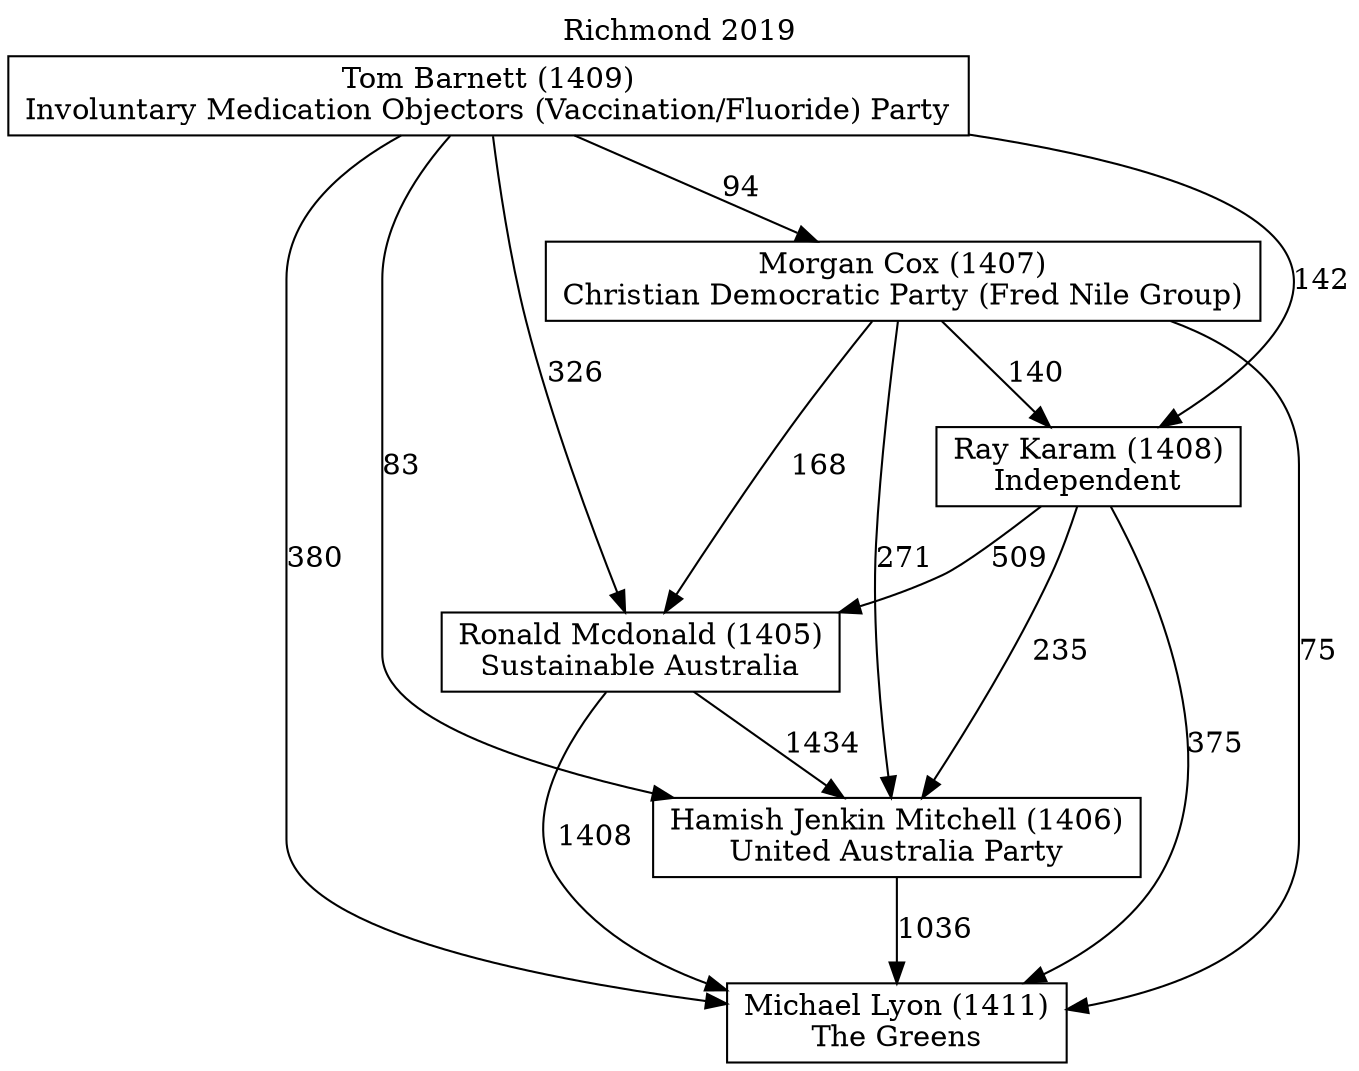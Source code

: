 // House preference flow
digraph "Michael Lyon (1411)_Richmond_2019" {
	graph [label="Richmond 2019" labelloc=t]
	node [shape=box]
	"Michael Lyon (1411)" [label="Michael Lyon (1411)
The Greens"]
	"Hamish Jenkin Mitchell (1406)" [label="Hamish Jenkin Mitchell (1406)
United Australia Party"]
	"Ronald Mcdonald (1405)" [label="Ronald Mcdonald (1405)
Sustainable Australia"]
	"Ray Karam (1408)" [label="Ray Karam (1408)
Independent"]
	"Morgan Cox (1407)" [label="Morgan Cox (1407)
Christian Democratic Party (Fred Nile Group)"]
	"Tom Barnett (1409)" [label="Tom Barnett (1409)
Involuntary Medication Objectors (Vaccination/Fluoride) Party"]
	"Michael Lyon (1411)" [label="Michael Lyon (1411)
The Greens"]
	"Ronald Mcdonald (1405)" [label="Ronald Mcdonald (1405)
Sustainable Australia"]
	"Ray Karam (1408)" [label="Ray Karam (1408)
Independent"]
	"Morgan Cox (1407)" [label="Morgan Cox (1407)
Christian Democratic Party (Fred Nile Group)"]
	"Tom Barnett (1409)" [label="Tom Barnett (1409)
Involuntary Medication Objectors (Vaccination/Fluoride) Party"]
	"Michael Lyon (1411)" [label="Michael Lyon (1411)
The Greens"]
	"Ray Karam (1408)" [label="Ray Karam (1408)
Independent"]
	"Morgan Cox (1407)" [label="Morgan Cox (1407)
Christian Democratic Party (Fred Nile Group)"]
	"Tom Barnett (1409)" [label="Tom Barnett (1409)
Involuntary Medication Objectors (Vaccination/Fluoride) Party"]
	"Michael Lyon (1411)" [label="Michael Lyon (1411)
The Greens"]
	"Morgan Cox (1407)" [label="Morgan Cox (1407)
Christian Democratic Party (Fred Nile Group)"]
	"Tom Barnett (1409)" [label="Tom Barnett (1409)
Involuntary Medication Objectors (Vaccination/Fluoride) Party"]
	"Michael Lyon (1411)" [label="Michael Lyon (1411)
The Greens"]
	"Tom Barnett (1409)" [label="Tom Barnett (1409)
Involuntary Medication Objectors (Vaccination/Fluoride) Party"]
	"Tom Barnett (1409)" [label="Tom Barnett (1409)
Involuntary Medication Objectors (Vaccination/Fluoride) Party"]
	"Morgan Cox (1407)" [label="Morgan Cox (1407)
Christian Democratic Party (Fred Nile Group)"]
	"Tom Barnett (1409)" [label="Tom Barnett (1409)
Involuntary Medication Objectors (Vaccination/Fluoride) Party"]
	"Tom Barnett (1409)" [label="Tom Barnett (1409)
Involuntary Medication Objectors (Vaccination/Fluoride) Party"]
	"Ray Karam (1408)" [label="Ray Karam (1408)
Independent"]
	"Morgan Cox (1407)" [label="Morgan Cox (1407)
Christian Democratic Party (Fred Nile Group)"]
	"Tom Barnett (1409)" [label="Tom Barnett (1409)
Involuntary Medication Objectors (Vaccination/Fluoride) Party"]
	"Ray Karam (1408)" [label="Ray Karam (1408)
Independent"]
	"Tom Barnett (1409)" [label="Tom Barnett (1409)
Involuntary Medication Objectors (Vaccination/Fluoride) Party"]
	"Tom Barnett (1409)" [label="Tom Barnett (1409)
Involuntary Medication Objectors (Vaccination/Fluoride) Party"]
	"Morgan Cox (1407)" [label="Morgan Cox (1407)
Christian Democratic Party (Fred Nile Group)"]
	"Tom Barnett (1409)" [label="Tom Barnett (1409)
Involuntary Medication Objectors (Vaccination/Fluoride) Party"]
	"Tom Barnett (1409)" [label="Tom Barnett (1409)
Involuntary Medication Objectors (Vaccination/Fluoride) Party"]
	"Ronald Mcdonald (1405)" [label="Ronald Mcdonald (1405)
Sustainable Australia"]
	"Ray Karam (1408)" [label="Ray Karam (1408)
Independent"]
	"Morgan Cox (1407)" [label="Morgan Cox (1407)
Christian Democratic Party (Fred Nile Group)"]
	"Tom Barnett (1409)" [label="Tom Barnett (1409)
Involuntary Medication Objectors (Vaccination/Fluoride) Party"]
	"Ronald Mcdonald (1405)" [label="Ronald Mcdonald (1405)
Sustainable Australia"]
	"Morgan Cox (1407)" [label="Morgan Cox (1407)
Christian Democratic Party (Fred Nile Group)"]
	"Tom Barnett (1409)" [label="Tom Barnett (1409)
Involuntary Medication Objectors (Vaccination/Fluoride) Party"]
	"Ronald Mcdonald (1405)" [label="Ronald Mcdonald (1405)
Sustainable Australia"]
	"Tom Barnett (1409)" [label="Tom Barnett (1409)
Involuntary Medication Objectors (Vaccination/Fluoride) Party"]
	"Tom Barnett (1409)" [label="Tom Barnett (1409)
Involuntary Medication Objectors (Vaccination/Fluoride) Party"]
	"Morgan Cox (1407)" [label="Morgan Cox (1407)
Christian Democratic Party (Fred Nile Group)"]
	"Tom Barnett (1409)" [label="Tom Barnett (1409)
Involuntary Medication Objectors (Vaccination/Fluoride) Party"]
	"Tom Barnett (1409)" [label="Tom Barnett (1409)
Involuntary Medication Objectors (Vaccination/Fluoride) Party"]
	"Ray Karam (1408)" [label="Ray Karam (1408)
Independent"]
	"Morgan Cox (1407)" [label="Morgan Cox (1407)
Christian Democratic Party (Fred Nile Group)"]
	"Tom Barnett (1409)" [label="Tom Barnett (1409)
Involuntary Medication Objectors (Vaccination/Fluoride) Party"]
	"Ray Karam (1408)" [label="Ray Karam (1408)
Independent"]
	"Tom Barnett (1409)" [label="Tom Barnett (1409)
Involuntary Medication Objectors (Vaccination/Fluoride) Party"]
	"Tom Barnett (1409)" [label="Tom Barnett (1409)
Involuntary Medication Objectors (Vaccination/Fluoride) Party"]
	"Morgan Cox (1407)" [label="Morgan Cox (1407)
Christian Democratic Party (Fred Nile Group)"]
	"Tom Barnett (1409)" [label="Tom Barnett (1409)
Involuntary Medication Objectors (Vaccination/Fluoride) Party"]
	"Tom Barnett (1409)" [label="Tom Barnett (1409)
Involuntary Medication Objectors (Vaccination/Fluoride) Party"]
	"Hamish Jenkin Mitchell (1406)" [label="Hamish Jenkin Mitchell (1406)
United Australia Party"]
	"Ronald Mcdonald (1405)" [label="Ronald Mcdonald (1405)
Sustainable Australia"]
	"Ray Karam (1408)" [label="Ray Karam (1408)
Independent"]
	"Morgan Cox (1407)" [label="Morgan Cox (1407)
Christian Democratic Party (Fred Nile Group)"]
	"Tom Barnett (1409)" [label="Tom Barnett (1409)
Involuntary Medication Objectors (Vaccination/Fluoride) Party"]
	"Hamish Jenkin Mitchell (1406)" [label="Hamish Jenkin Mitchell (1406)
United Australia Party"]
	"Ray Karam (1408)" [label="Ray Karam (1408)
Independent"]
	"Morgan Cox (1407)" [label="Morgan Cox (1407)
Christian Democratic Party (Fred Nile Group)"]
	"Tom Barnett (1409)" [label="Tom Barnett (1409)
Involuntary Medication Objectors (Vaccination/Fluoride) Party"]
	"Hamish Jenkin Mitchell (1406)" [label="Hamish Jenkin Mitchell (1406)
United Australia Party"]
	"Morgan Cox (1407)" [label="Morgan Cox (1407)
Christian Democratic Party (Fred Nile Group)"]
	"Tom Barnett (1409)" [label="Tom Barnett (1409)
Involuntary Medication Objectors (Vaccination/Fluoride) Party"]
	"Hamish Jenkin Mitchell (1406)" [label="Hamish Jenkin Mitchell (1406)
United Australia Party"]
	"Tom Barnett (1409)" [label="Tom Barnett (1409)
Involuntary Medication Objectors (Vaccination/Fluoride) Party"]
	"Tom Barnett (1409)" [label="Tom Barnett (1409)
Involuntary Medication Objectors (Vaccination/Fluoride) Party"]
	"Morgan Cox (1407)" [label="Morgan Cox (1407)
Christian Democratic Party (Fred Nile Group)"]
	"Tom Barnett (1409)" [label="Tom Barnett (1409)
Involuntary Medication Objectors (Vaccination/Fluoride) Party"]
	"Tom Barnett (1409)" [label="Tom Barnett (1409)
Involuntary Medication Objectors (Vaccination/Fluoride) Party"]
	"Ray Karam (1408)" [label="Ray Karam (1408)
Independent"]
	"Morgan Cox (1407)" [label="Morgan Cox (1407)
Christian Democratic Party (Fred Nile Group)"]
	"Tom Barnett (1409)" [label="Tom Barnett (1409)
Involuntary Medication Objectors (Vaccination/Fluoride) Party"]
	"Ray Karam (1408)" [label="Ray Karam (1408)
Independent"]
	"Tom Barnett (1409)" [label="Tom Barnett (1409)
Involuntary Medication Objectors (Vaccination/Fluoride) Party"]
	"Tom Barnett (1409)" [label="Tom Barnett (1409)
Involuntary Medication Objectors (Vaccination/Fluoride) Party"]
	"Morgan Cox (1407)" [label="Morgan Cox (1407)
Christian Democratic Party (Fred Nile Group)"]
	"Tom Barnett (1409)" [label="Tom Barnett (1409)
Involuntary Medication Objectors (Vaccination/Fluoride) Party"]
	"Tom Barnett (1409)" [label="Tom Barnett (1409)
Involuntary Medication Objectors (Vaccination/Fluoride) Party"]
	"Ronald Mcdonald (1405)" [label="Ronald Mcdonald (1405)
Sustainable Australia"]
	"Ray Karam (1408)" [label="Ray Karam (1408)
Independent"]
	"Morgan Cox (1407)" [label="Morgan Cox (1407)
Christian Democratic Party (Fred Nile Group)"]
	"Tom Barnett (1409)" [label="Tom Barnett (1409)
Involuntary Medication Objectors (Vaccination/Fluoride) Party"]
	"Ronald Mcdonald (1405)" [label="Ronald Mcdonald (1405)
Sustainable Australia"]
	"Morgan Cox (1407)" [label="Morgan Cox (1407)
Christian Democratic Party (Fred Nile Group)"]
	"Tom Barnett (1409)" [label="Tom Barnett (1409)
Involuntary Medication Objectors (Vaccination/Fluoride) Party"]
	"Ronald Mcdonald (1405)" [label="Ronald Mcdonald (1405)
Sustainable Australia"]
	"Tom Barnett (1409)" [label="Tom Barnett (1409)
Involuntary Medication Objectors (Vaccination/Fluoride) Party"]
	"Tom Barnett (1409)" [label="Tom Barnett (1409)
Involuntary Medication Objectors (Vaccination/Fluoride) Party"]
	"Morgan Cox (1407)" [label="Morgan Cox (1407)
Christian Democratic Party (Fred Nile Group)"]
	"Tom Barnett (1409)" [label="Tom Barnett (1409)
Involuntary Medication Objectors (Vaccination/Fluoride) Party"]
	"Tom Barnett (1409)" [label="Tom Barnett (1409)
Involuntary Medication Objectors (Vaccination/Fluoride) Party"]
	"Ray Karam (1408)" [label="Ray Karam (1408)
Independent"]
	"Morgan Cox (1407)" [label="Morgan Cox (1407)
Christian Democratic Party (Fred Nile Group)"]
	"Tom Barnett (1409)" [label="Tom Barnett (1409)
Involuntary Medication Objectors (Vaccination/Fluoride) Party"]
	"Ray Karam (1408)" [label="Ray Karam (1408)
Independent"]
	"Tom Barnett (1409)" [label="Tom Barnett (1409)
Involuntary Medication Objectors (Vaccination/Fluoride) Party"]
	"Tom Barnett (1409)" [label="Tom Barnett (1409)
Involuntary Medication Objectors (Vaccination/Fluoride) Party"]
	"Morgan Cox (1407)" [label="Morgan Cox (1407)
Christian Democratic Party (Fred Nile Group)"]
	"Tom Barnett (1409)" [label="Tom Barnett (1409)
Involuntary Medication Objectors (Vaccination/Fluoride) Party"]
	"Tom Barnett (1409)" [label="Tom Barnett (1409)
Involuntary Medication Objectors (Vaccination/Fluoride) Party"]
	"Hamish Jenkin Mitchell (1406)" -> "Michael Lyon (1411)" [label=1036]
	"Ronald Mcdonald (1405)" -> "Hamish Jenkin Mitchell (1406)" [label=1434]
	"Ray Karam (1408)" -> "Ronald Mcdonald (1405)" [label=509]
	"Morgan Cox (1407)" -> "Ray Karam (1408)" [label=140]
	"Tom Barnett (1409)" -> "Morgan Cox (1407)" [label=94]
	"Ronald Mcdonald (1405)" -> "Michael Lyon (1411)" [label=1408]
	"Ray Karam (1408)" -> "Michael Lyon (1411)" [label=375]
	"Morgan Cox (1407)" -> "Michael Lyon (1411)" [label=75]
	"Tom Barnett (1409)" -> "Michael Lyon (1411)" [label=380]
	"Tom Barnett (1409)" -> "Ray Karam (1408)" [label=142]
	"Morgan Cox (1407)" -> "Ronald Mcdonald (1405)" [label=168]
	"Tom Barnett (1409)" -> "Ronald Mcdonald (1405)" [label=326]
	"Ray Karam (1408)" -> "Hamish Jenkin Mitchell (1406)" [label=235]
	"Morgan Cox (1407)" -> "Hamish Jenkin Mitchell (1406)" [label=271]
	"Tom Barnett (1409)" -> "Hamish Jenkin Mitchell (1406)" [label=83]
}
